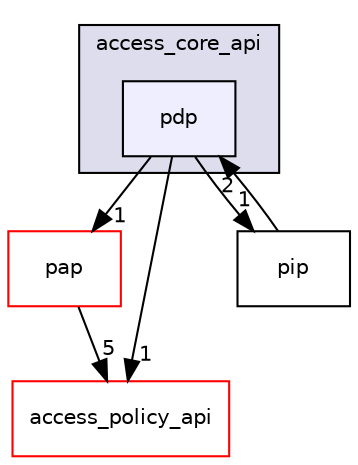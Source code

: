 digraph "access_core_api/pdp" {
  compound=true
  node [ fontsize="10", fontname="Helvetica"];
  edge [ labelfontsize="10", labelfontname="Helvetica"];
  subgraph clusterdir_7e4dab425606acec96969abf19ab4dc9 {
    graph [ bgcolor="#ddddee", pencolor="black", label="access_core_api" fontname="Helvetica", fontsize="10", URL="dir_7e4dab425606acec96969abf19ab4dc9.html"]
  dir_0ed7280cc5d19de21268b81ddec224fe [shape=box, label="pdp", style="filled", fillcolor="#eeeeff", pencolor="black", URL="dir_0ed7280cc5d19de21268b81ddec224fe.html"];
  }
  dir_32394f9a99421897b4853896dd920dee [shape=box label="pap" fillcolor="white" style="filled" color="red" URL="dir_32394f9a99421897b4853896dd920dee.html"];
  dir_f09f96038abb9788ce35ead44b7d19f6 [shape=box label="access_policy_api" fillcolor="white" style="filled" color="red" URL="dir_f09f96038abb9788ce35ead44b7d19f6.html"];
  dir_1d9cf8c712780d98e5bc000899d3e952 [shape=box label="pip" URL="dir_1d9cf8c712780d98e5bc000899d3e952.html"];
  dir_32394f9a99421897b4853896dd920dee->dir_f09f96038abb9788ce35ead44b7d19f6 [headlabel="5", labeldistance=1.5 headhref="dir_000005_000014.html"];
  dir_0ed7280cc5d19de21268b81ddec224fe->dir_32394f9a99421897b4853896dd920dee [headlabel="1", labeldistance=1.5 headhref="dir_000010_000005.html"];
  dir_0ed7280cc5d19de21268b81ddec224fe->dir_f09f96038abb9788ce35ead44b7d19f6 [headlabel="1", labeldistance=1.5 headhref="dir_000010_000014.html"];
  dir_0ed7280cc5d19de21268b81ddec224fe->dir_1d9cf8c712780d98e5bc000899d3e952 [headlabel="1", labeldistance=1.5 headhref="dir_000010_000012.html"];
  dir_1d9cf8c712780d98e5bc000899d3e952->dir_0ed7280cc5d19de21268b81ddec224fe [headlabel="2", labeldistance=1.5 headhref="dir_000012_000010.html"];
}
